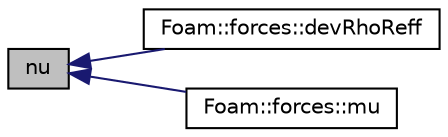 digraph "nu"
{
  bgcolor="transparent";
  edge [fontname="Helvetica",fontsize="10",labelfontname="Helvetica",labelfontsize="10"];
  node [fontname="Helvetica",fontsize="10",shape=record];
  rankdir="LR";
  Node1 [label="nu",height=0.2,width=0.4,color="black", fillcolor="grey75", style="filled", fontcolor="black"];
  Node1 -> Node2 [dir="back",color="midnightblue",fontsize="10",style="solid",fontname="Helvetica"];
  Node2 [label="Foam::forces::devRhoReff",height=0.2,width=0.4,color="black",URL="$a00847.html#a2100c17734b208e9539274853e45243b",tooltip="Return the effective viscous stress (laminar + turbulent). "];
  Node1 -> Node3 [dir="back",color="midnightblue",fontsize="10",style="solid",fontname="Helvetica"];
  Node3 [label="Foam::forces::mu",height=0.2,width=0.4,color="black",URL="$a00847.html#ade8fb1431336c11c1314fc324691128f",tooltip="Dynamic viscosity field. "];
}
